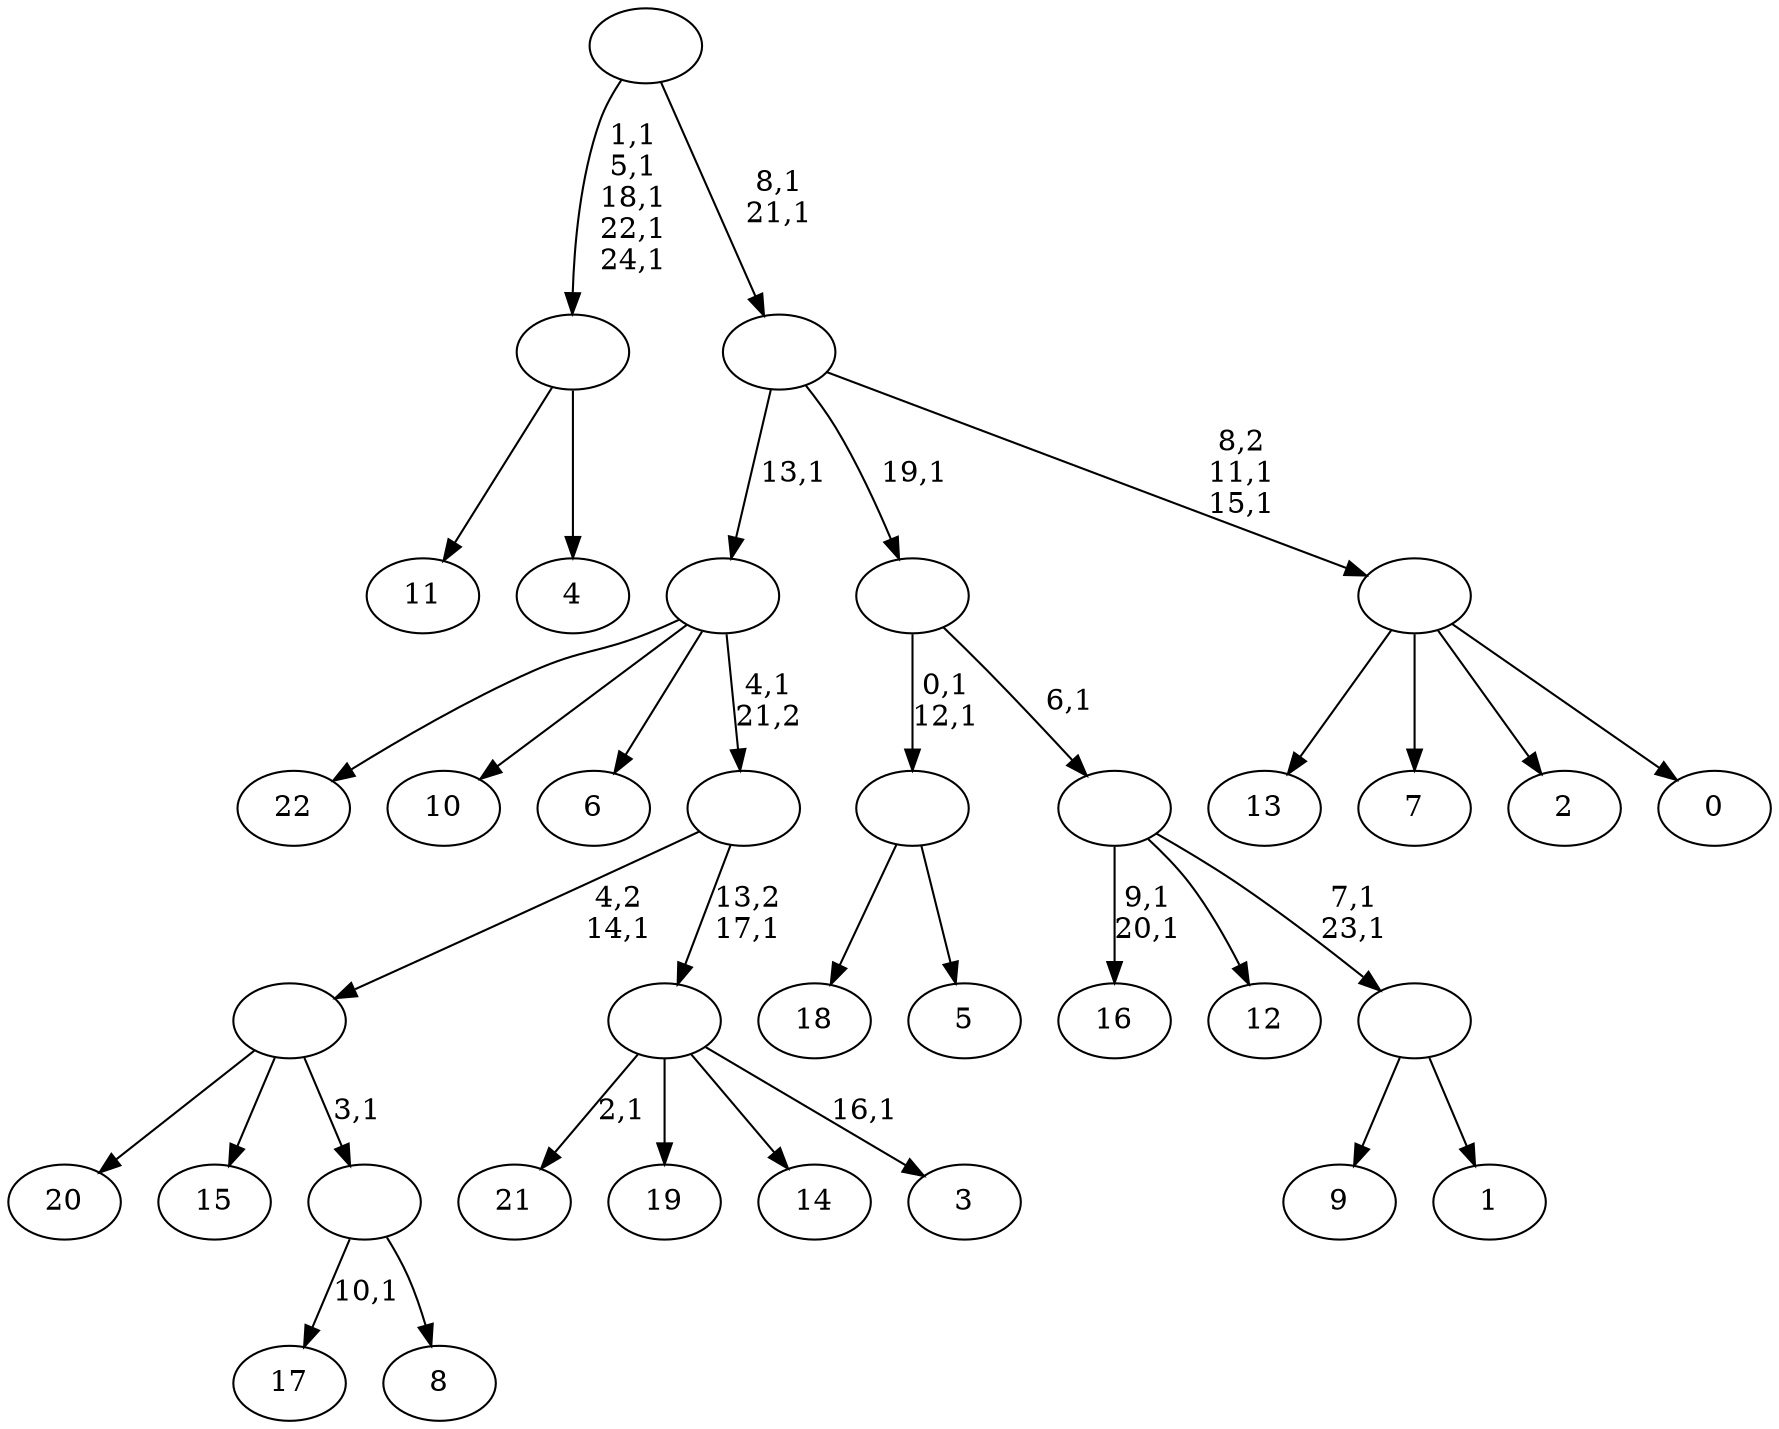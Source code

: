 digraph T {
	48 [label="22"]
	47 [label="21"]
	45 [label="20"]
	44 [label="19"]
	43 [label="18"]
	42 [label="17"]
	40 [label="16"]
	37 [label="15"]
	36 [label="14"]
	35 [label="13"]
	34 [label="12"]
	33 [label="11"]
	32 [label="10"]
	31 [label="9"]
	30 [label="8"]
	29 [label=""]
	28 [label=""]
	27 [label="7"]
	26 [label="6"]
	25 [label="5"]
	24 [label=""]
	22 [label="4"]
	21 [label=""]
	16 [label="3"]
	14 [label=""]
	13 [label=""]
	12 [label=""]
	11 [label="2"]
	10 [label="1"]
	9 [label=""]
	7 [label=""]
	6 [label=""]
	5 [label="0"]
	4 [label=""]
	2 [label=""]
	0 [label=""]
	29 -> 42 [label="10,1"]
	29 -> 30 [label=""]
	28 -> 45 [label=""]
	28 -> 37 [label=""]
	28 -> 29 [label="3,1"]
	24 -> 43 [label=""]
	24 -> 25 [label=""]
	21 -> 33 [label=""]
	21 -> 22 [label=""]
	14 -> 16 [label="16,1"]
	14 -> 47 [label="2,1"]
	14 -> 44 [label=""]
	14 -> 36 [label=""]
	13 -> 28 [label="4,2\n14,1"]
	13 -> 14 [label="13,2\n17,1"]
	12 -> 48 [label=""]
	12 -> 32 [label=""]
	12 -> 26 [label=""]
	12 -> 13 [label="4,1\n21,2"]
	9 -> 31 [label=""]
	9 -> 10 [label=""]
	7 -> 9 [label="7,1\n23,1"]
	7 -> 40 [label="9,1\n20,1"]
	7 -> 34 [label=""]
	6 -> 24 [label="0,1\n12,1"]
	6 -> 7 [label="6,1"]
	4 -> 35 [label=""]
	4 -> 27 [label=""]
	4 -> 11 [label=""]
	4 -> 5 [label=""]
	2 -> 4 [label="8,2\n11,1\n15,1"]
	2 -> 12 [label="13,1"]
	2 -> 6 [label="19,1"]
	0 -> 2 [label="8,1\n21,1"]
	0 -> 21 [label="1,1\n5,1\n18,1\n22,1\n24,1"]
}
